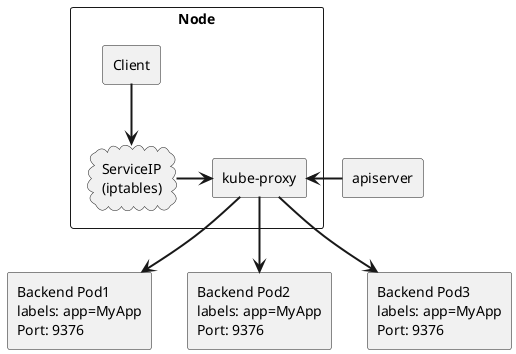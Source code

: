 @startuml

rectangle Node {
    rectangle Client
    cloud ServiceIP [
        ServiceIP
        (iptables)
    ]
    rectangle kubeproxy [
        kube-proxy
    ]
}

rectangle apiserver

rectangle Pod1 [
    Backend Pod1
    labels: app=MyApp
    Port: 9376
]

rectangle Pod2 [
    Backend Pod2
    labels: app=MyApp
    Port: 9376
]

rectangle Pod3 [
    Backend Pod3
    labels: app=MyApp
    Port: 9376
]

Client =down=> ServiceIP
ServiceIP =right=> kubeproxy
apiserver =left=> kubeproxy
kubeproxy =down=> Pod1
kubeproxy =down=> Pod2
kubeproxy =down=> Pod3

@enduml